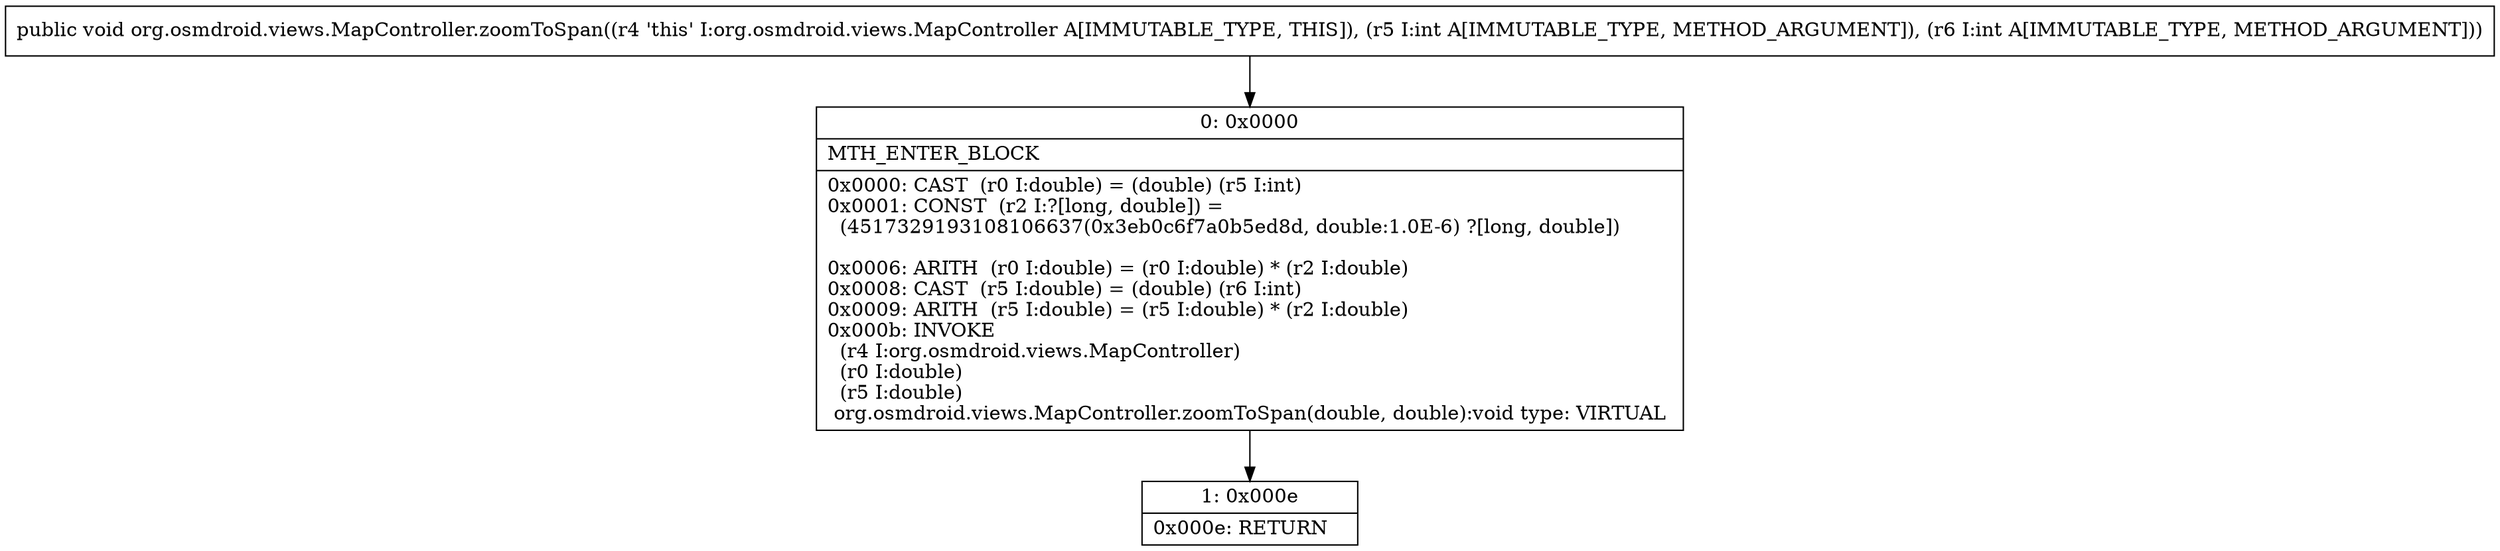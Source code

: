 digraph "CFG fororg.osmdroid.views.MapController.zoomToSpan(II)V" {
Node_0 [shape=record,label="{0\:\ 0x0000|MTH_ENTER_BLOCK\l|0x0000: CAST  (r0 I:double) = (double) (r5 I:int) \l0x0001: CONST  (r2 I:?[long, double]) = \l  (4517329193108106637(0x3eb0c6f7a0b5ed8d, double:1.0E\-6) ?[long, double])\l \l0x0006: ARITH  (r0 I:double) = (r0 I:double) * (r2 I:double) \l0x0008: CAST  (r5 I:double) = (double) (r6 I:int) \l0x0009: ARITH  (r5 I:double) = (r5 I:double) * (r2 I:double) \l0x000b: INVOKE  \l  (r4 I:org.osmdroid.views.MapController)\l  (r0 I:double)\l  (r5 I:double)\l org.osmdroid.views.MapController.zoomToSpan(double, double):void type: VIRTUAL \l}"];
Node_1 [shape=record,label="{1\:\ 0x000e|0x000e: RETURN   \l}"];
MethodNode[shape=record,label="{public void org.osmdroid.views.MapController.zoomToSpan((r4 'this' I:org.osmdroid.views.MapController A[IMMUTABLE_TYPE, THIS]), (r5 I:int A[IMMUTABLE_TYPE, METHOD_ARGUMENT]), (r6 I:int A[IMMUTABLE_TYPE, METHOD_ARGUMENT])) }"];
MethodNode -> Node_0;
Node_0 -> Node_1;
}

